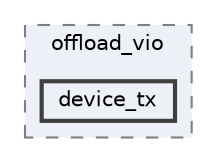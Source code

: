 digraph "/home/friedel/devel/ILLIXR/plugins/offload_vio/device_tx"
{
 // LATEX_PDF_SIZE
  bgcolor="transparent";
  edge [fontname=Helvetica,fontsize=10,labelfontname=Helvetica,labelfontsize=10];
  node [fontname=Helvetica,fontsize=10,shape=box,height=0.2,width=0.4];
  compound=true
  subgraph clusterdir_351b403857ee8af48e1dafdd95331fac {
    graph [ bgcolor="#edf0f7", pencolor="grey50", label="offload_vio", fontname=Helvetica,fontsize=10 style="filled,dashed", URL="dir_351b403857ee8af48e1dafdd95331fac.html",tooltip=""]
  dir_5dd632787ca5ba67f14d44d62f2b37af [label="device_tx", fillcolor="#edf0f7", color="grey25", style="filled,bold", URL="dir_5dd632787ca5ba67f14d44d62f2b37af.html",tooltip=""];
  }
}
